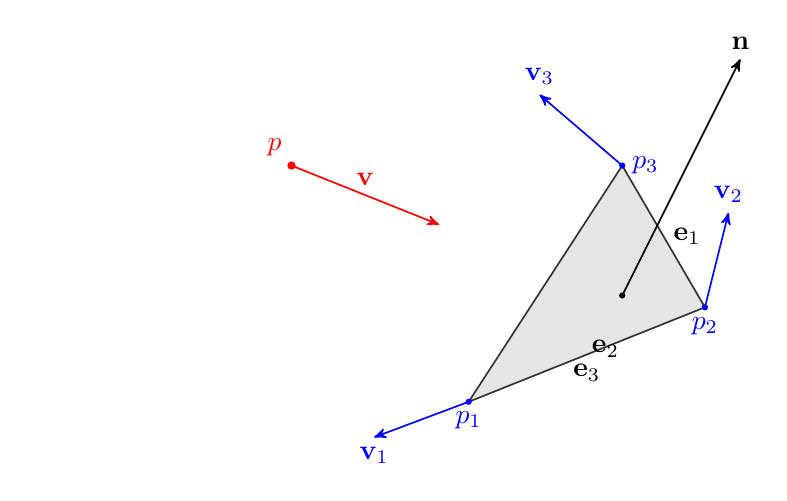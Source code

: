 \usetikzlibrary{shadows}
\usetikzlibrary{arrows}
\usetikzlibrary{calc,intersections,through,backgrounds}
\begin{tikzpicture}[scale = 1.5,
    axis/.style={semithick, ->, >=stealth'},
    important line/.style={thick},
    dashed line/.style={dashed, thin},
    pile/.style={thick, ->, >=stealth', shorten <=2pt, shorten
    >=2pt},
    every node/.style={color=black}]

    \coordinate (p1) at (2.0,1.0);
    \coordinate (p2) at (4.0,1.8);
    \coordinate (p3) at (3.3,3.0);
    \coordinate (c0) at (3.3,1.9);

    \coordinate (v1) at (-0.8,-0.3);
    \coordinate (v2) at (0.2,0.8);
    \coordinate (v3) at (-0.7,0.6);
    \coordinate (n0) at (1.0,2.0);
    \coordinate (p) at (0.5,3);
    \coordinate (vp) at (1.25,-0.5);

    \filldraw[fill=gray!20,draw=black!80,semithick] (p1) node[below,blue]{$p_1$} -- (p2)node[midway,below]{$\mathbf{e}_3$} node[below,blue]{$p_2$}  -- (p3)  node[right,blue]{$p_3$} node[midway,right]{$\mathbf{e}_1$}-- (p1) node[midway,above left=-1.5]{$\mathbf{e}_2$} ;
    \fill[blue] (p1)   circle (0.75pt) (p2)   circle (0.75pt) (p3) circle (0.75pt);

    \fill[black] (c0) circle(0.75pt);

   \fill[red] (p) circle(1pt);

   \draw[axis,blue] (p1)--++(v1) node[below,blue]{$\mathbf{v}_1$};
   \draw[axis,blue] (p2)--++(v2) node[above,blue]{$\mathbf{v}_2$};
   \draw[axis,blue] (p3)--++(v3) node[above,blue]{$\mathbf{v}_3$};
   \draw[axis] (c0)--++(n0) node[above]{$\mathbf{n}$};
   \draw[axis,red] (p)node[above left,red]{$p$}--++(vp) node[midway,above,red]{$\mathbf{v}$};

   %\draw[red,dashed] (p)++(vp)--++(vp) node[below,red]{$p'$};
   %\draw[fill=red,draw=gray,densely dotted] (p)++(vp)++(vp) circle (0.75pt);

\end{tikzpicture}